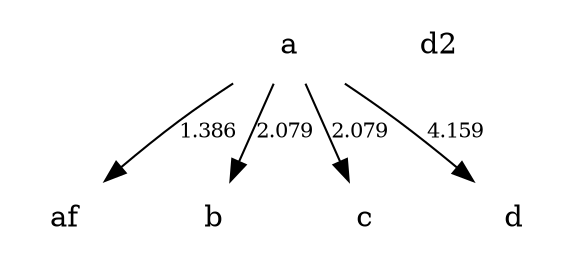digraph local_stemma {
	margin=0;
	node [shape=plaintext];
	0 [label="a"];
	1 [label="af"];
	2 [label="b"];
	3 [label="c"];
	4 [label="d"];
	5 [label="d2"];
	0 -> 1[style=solid, label="1.386", fontsize=10];
	0 -> 2[style=solid, label="2.079", fontsize=10];
	0 -> 3[style=solid, label="2.079", fontsize=10];
	0 -> 4[style=solid, label="4.159", fontsize=10];
}
